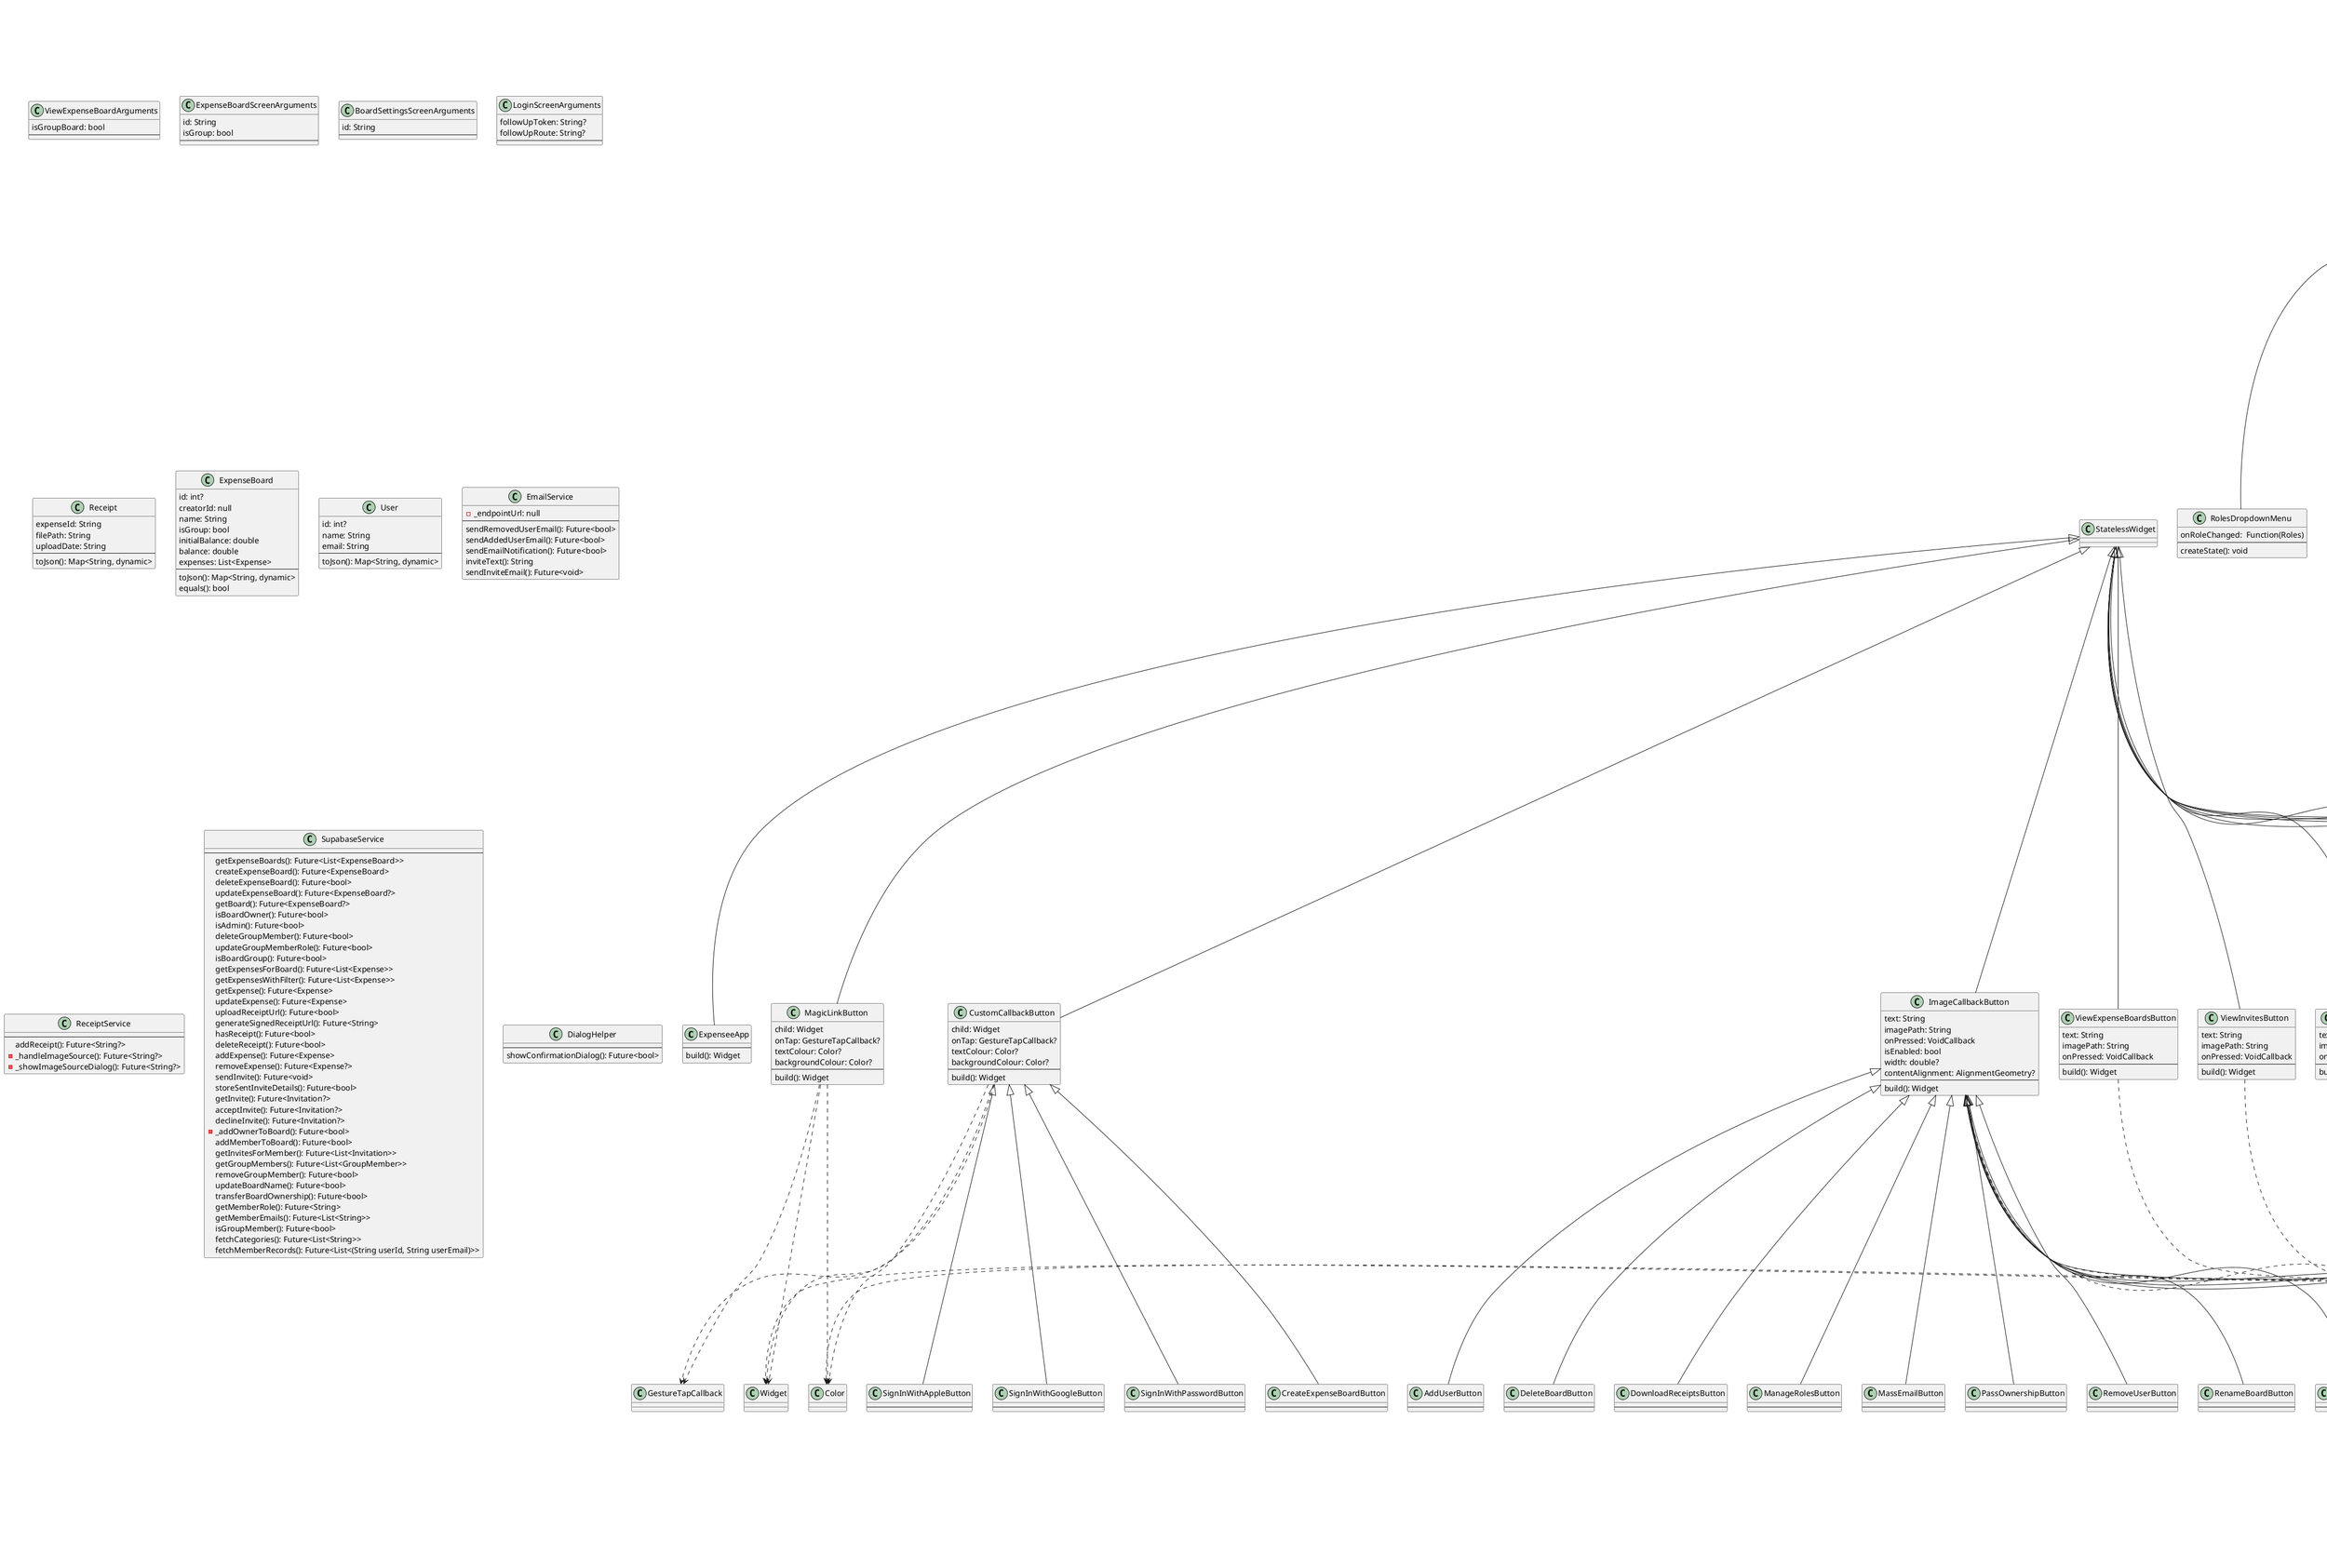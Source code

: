 @startuml
class ExpenseeApp {
---
build(): Widget
}
StatelessWidget <|-- ExpenseeApp
class ViewExpenseBoardArguments {
isGroupBoard: bool
---
}
class ExpenseBoardScreenArguments {
id: String
isGroup: bool
---
}
class BoardSettingsScreenArguments {
id: String
---
}
class ExpenseCreationSreenArguments {
expense: Expense
exists: bool
---
}
ExpenseCreationSreenArguments ..> Expense
class LoginScreenArguments {
followUpToken: String?
followUpRoute: String?
---
}
class BoardSettingsAppBar {
---
}
AppBar <|-- BoardSettingsAppBar
class CreateExpenseAppBar {
---
}
AppBar <|-- CreateExpenseAppBar
class HomeAppBar {
---
}
AppBar <|-- HomeAppBar
class IndividualExpenseBoardAppBar {
---
}
AppBar <|-- IndividualExpenseBoardAppBar
class ViewBoardsAppBar {
---
}
AppBar <|-- ViewBoardsAppBar
class MagicLinkButton {
child: Widget
onTap: GestureTapCallback?
textColour: Color?
backgroundColour: Color?
---
build(): Widget
}
StatelessWidget <|-- MagicLinkButton
MagicLinkButton ..> Widget
MagicLinkButton ..> GestureTapCallback
MagicLinkButton ..> Color
class SignInWithAppleButton {
---
}
CustomCallbackButton <|-- SignInWithAppleButton
class SignInWithGoogleButton {
---
}
CustomCallbackButton <|-- SignInWithGoogleButton
class SignInWithPasswordButton {
---
}
CustomCallbackButton <|-- SignInWithPasswordButton
class AddUserButton {
---
}
ImageCallbackButton <|-- AddUserButton
class DeleteBoardButton {
---
}
ImageCallbackButton <|-- DeleteBoardButton
class DownloadReceiptsButton {
---
}
ImageCallbackButton <|-- DownloadReceiptsButton
class ManageRolesButton {
---
}
ImageCallbackButton <|-- ManageRolesButton
class MassEmailButton {
---
}
ImageCallbackButton <|-- MassEmailButton
class PassOwnershipButton {
---
}
ImageCallbackButton <|-- PassOwnershipButton
class RemoveUserButton {
---
}
ImageCallbackButton <|-- RemoveUserButton
class RenameBoardButton {
---
}
ImageCallbackButton <|-- RenameBoardButton
class SearchButton {
---
}
ImageCallbackButton <|-- SearchButton
class CustomCallbackButton {
child: Widget
onTap: GestureTapCallback?
textColour: Color?
backgroundColour: Color?
---
build(): Widget
}
StatelessWidget <|-- CustomCallbackButton
CustomCallbackButton ..> Widget
CustomCallbackButton ..> GestureTapCallback
CustomCallbackButton ..> Color
class ImageCallbackButton {
text: String
imagePath: String
onPressed: VoidCallback
isEnabled: bool
width: double?
contentAlignment: AlignmentGeometry?
---
build(): Widget
}
StatelessWidget <|-- ImageCallbackButton
ImageCallbackButton ..> VoidCallback
ImageCallbackButton ..> AlignmentGeometry
class AddReceiptButton {
---
}
ImageCallbackButton <|-- AddReceiptButton
class DeleteReceiptButton {
---
}
ImageCallbackButton <|-- DeleteReceiptButton
class SaveExpenseButton {
---
}
ImageCallbackButton <|-- SaveExpenseButton
class ViewReceiptButton {
---
}
ImageCallbackButton <|-- ViewReceiptButton
class CreateExpenseBoardButton {
---
}
CustomCallbackButton <|-- CreateExpenseBoardButton
class ViewExpenseBoardsButton {
text: String
imagePath: String
onPressed: VoidCallback
---
build(): Widget
}
StatelessWidget <|-- ViewExpenseBoardsButton
ViewExpenseBoardsButton ..> VoidCallback
class ViewInvitesButton {
text: String
imagePath: String
onPressed: VoidCallback
---
build(): Widget
}
StatelessWidget <|-- ViewInvitesButton
ViewInvitesButton ..> VoidCallback
class AcceptInviteButton {
text: String
imagePath: String
onPressed: VoidCallback
---
build(): Widget
}
StatelessWidget <|-- AcceptInviteButton
AcceptInviteButton ..> VoidCallback
class DeclineInviteButton {
text: String
imagePath: String
onPressed: VoidCallback
---
build(): Widget
}
StatelessWidget <|-- DeclineInviteButton
DeclineInviteButton ..> VoidCallback
class CustomDateRangePicker {
onDateRangeSelected: DateRangeUpdateCallback
---
-_onSelectionChanged(): void
build(): Widget
}
StatelessWidget <|-- CustomDateRangePicker
CustomDateRangePicker ..> DateRangeUpdateCallback
class ConfirmationAlertDialog {
title: String
content: String
---
build(): Widget
}
StatelessWidget <|-- ConfirmationAlertDialog
class DefaultErrorDialog {
errorMessage: String
title: String
---
build(): Widget
}
StatelessWidget <|-- DefaultErrorDialog
class DefaultSuccessDialog {
successMessage: String
title: String
---
build(): Widget
}
StatelessWidget <|-- DefaultSuccessDialog
class RolesDropdownMenu {
onRoleChanged:  Function(Roles)
---
createState(): void
}
StatefulWidget <|-- RolesDropdownMenu
class _RolesDropdownMenuState {
rolesList: List<Roles>
selectedRole: Roles
---
build(): Widget
}
State <|-- _RolesDropdownMenuState
_RolesDropdownMenuState ..> Roles
class UserDropdownMenu {
onUserSelected:  Function(String)
isAdmin: bool
boardId: String
---
createState(): void
}
StatefulWidget <|-- UserDropdownMenu
class _UserDropdownMenuState {
-_memberListFuture: Future<List<GroupMember>>
selectedEmail: String?
---
initState(): void
build(): Widget
}
State <|-- _UserDropdownMenuState
_UserDropdownMenuState ..> Future
class ExpenseItem {
expense: Expense
---
createState(): State<StatefulWidget>
}
StatefulWidget <|-- ExpenseItem
ExpenseItem ..> Expense
class _ExpenseItemState {
---
build(): Widget
}
State <|-- _ExpenseItemState
class CreateExpenseBoardForm {
---
createState(): State<StatefulWidget>
}
StatefulWidget <|-- CreateExpenseBoardForm
class _CreateExpenseBoardFormState {
-_formKey: null
-_boardName: String
-_isGroup: bool
-_balance: String
---
-_submit(): void
build(): Widget
}
State <|-- _CreateExpenseBoardFormState
class CreateExpenseForm {
expense: Expense
exists: bool
onClose: VoidCallback
---
createState(): void
}
ExpenseItem <|-- CreateExpenseForm
CreateExpenseForm ..> Expense
CreateExpenseForm ..> VoidCallback
class _CreateExpenseFormState {
-_categoryController: TextEditingController
-_descriptionController: TextEditingController
-_amountController: TextEditingController
-_dateController: TextEditingController
hasReceipt: bool
repo: null
isSubmitted: bool
-_isFormValid: bool
---
initState(): void
-_checkReceipt(): Future<void>
-_validateForm(): void
-_showInvalidValueMessage(): void
-_showInvalidDateMessage(): void
dispose(): void
build(): Widget
-_renderButtons(): Widget
-_selectDate(): Future<void>
-_modifyExpense(): Future<Expense>
-_saveExpense(): Future<void>
-_addReceipt(): void
-_viewReceipt(): void
-_deleteReceipt(): Future<void>
-_saveReceiptToCameraRoll(): Future<void>
-_checkStoragePerms(): Future<bool>
-_confirmDeleteReceipt(): Future<bool>
}
State <|-- _CreateExpenseFormState
_CreateExpenseFormState ..> TextEditingController
class InviteUserForm {
boardId: String
role: String
---
createState(): State<StatefulWidget>
}
StatefulWidget <|-- InviteUserForm
class _InviteUserFormState {
-_formKey: null
-_selectedRole: Roles
-_userEmail: String
---
-_submit(): void
build(): Widget
buildForm(): Widget
}
State <|-- _InviteUserFormState
_InviteUserFormState ..> Roles
class ManageUserPermsForm {
boardId: String
---
createState(): State<StatefulWidget>
}
StatefulWidget <|-- ManageUserPermsForm
class _ManageUserPermsFormState {
-_formKey: null
-_selectedEmail: String
-_selectedRole: Roles
---
-_submit(): void
build(): Widget
-_buildForm(): Widget
-_changeUserRole(): Future<bool>
-_generateTableColumns(): List<DataColumn>
-_generateTableRows(): List<DataRow>
-_rolesItemBuilder(): List<PopupMenuEntry<Roles>>
-_tableRow(): Row
}
State <|-- _ManageUserPermsFormState
_ManageUserPermsFormState ..> Roles
class MassEmailForm {
boardId: String
---
createState(): void
}
StatefulWidget <|-- MassEmailForm
class _MassEmailFormState {
subjectController: TextEditingController
bodyController: TextEditingController
repo: null
isSubmitted: bool
isNameValid: bool
adminOnlyEmail: bool
---
initState(): void
-_showFailAlert(): void
-_showEmptyMailingListError(): void
-_showSuccessAlert(): void
dispose(): void
build(): Widget
-_sendEmails(): Future<void>
}
State <|-- _MassEmailFormState
_MassEmailFormState ..> TextEditingController
class RemoveUserForm {
boardId: String
role: String
---
createState(): State<StatefulWidget>
}
StatefulWidget <|-- RemoveUserForm
class _RemoveUserFormState {
-_formKey: null
selectedEmail: String
---
-_submit(): void
build(): Widget
-_buildForm(): Widget
-_fetchData(): Future<Map<String, dynamic>>
}
State <|-- _RemoveUserFormState
class RenameBoardForm {
boardId: String
---
createState(): void
}
StatefulWidget <|-- RenameBoardForm
class _RenameBoardFormState {
-_nameController: TextEditingController
repo: null
isSubmitted: bool
-_isNameValid: bool
---
initState(): void
-_validateForm(): void
-_showErrorDialog(): void
dispose(): void
build(): Widget
-_renameBoard(): Future<void>
}
State <|-- _RenameBoardFormState
_RenameBoardFormState ..> TextEditingController
class SearchForm {
boardId: String
onApplyFilter:  Function(ExpenseBoard)
---
createState(): void
}
StatefulWidget <|-- SearchForm
class _SearchFormState {
invertDates: bool
startDate: String
selectedDateText: String
boardCategories: List<String>
selectedCategories: List<String>
userIdToEmailRecords: List<(String userId, String userEmail)>
selectedUserIDs: List<String>
---
initState(): void
dispose(): void
-_loadData(): Future<void>
-_updateDateRange(): void
-_showDatePickerDialog(): void
-_buildTitle(): Widget
-_buildDateSelectionRow(): Widget
-_showCategoryPickerDialog(): void
-_buildCategorySelectionRow(): Widget
-_buildSearchButton(): Widget
-_getSelectedUserEmails(): List<String>
-_buildUserSelectionRow(): Widget
-_showUserPickerDialog(): void
-_buildInversionText(): String
-_buildInversionSelectionRow(): Widget
-_showInversionSelectionDialog(): void
-_fetchGroupMembers(): Future<void>
-_fetchCategories(): Future<void>
-_filterExpenses(): Future<void>
build(): Widget
}
State <|-- _SearchFormState
class TransferOwnershipForm {
boardId: String
role: String
---
createState(): State<StatefulWidget>
}
StatefulWidget <|-- TransferOwnershipForm
class _TransferOwnershipFormState {
-_formKey: null
selectedEmail: String
---
-_submit(): void
build(): Widget
buildForm(): Widget
}
State <|-- _TransferOwnershipFormState
class InvitationItem {
invitation: Invitation
---
createState(): State<StatefulWidget>
}
StatefulWidget <|-- InvitationItem
InvitationItem ..> Invitation
class _InvitationItemState {
---
-_getBoardName(): Future<String>
build(): Widget
}
State <|-- _InvitationItemState
class ExpenseBoardNavBar {
boardId: String
settings: VoidCallback
search: VoidCallback
role: String
---
createState(): void
}
StatefulWidget <|-- ExpenseBoardNavBar
ExpenseBoardNavBar ..> VoidCallback
class _ExpenseBoardNavBarState {
---
build(): Widget
-_updateState(): void
-_canAccessSettings(): bool
}
State <|-- _ExpenseBoardNavBarState
class ExpBoardSettingsNavBar {
boardId: String
exit: VoidCallback
---
createState(): void
}
StatefulWidget <|-- ExpBoardSettingsNavBar
ExpBoardSettingsNavBar ..> VoidCallback
class _ExpBoardSettingsNavBarState {
---
build(): Widget
-_updateState(): void
}
State <|-- _ExpBoardSettingsNavBarState
class DefaultBottomAppBar {
---
createState(): void
}
StatefulWidget <|-- DefaultBottomAppBar
class _DefaultBottomAppBarState {
---
build(): Widget
-_updateState(): void
}
State <|-- _DefaultBottomAppBarState
class ExpenseScreenNavBar {
boardId: String
exit: VoidCallback
---
createState(): void
}
StatefulWidget <|-- ExpenseScreenNavBar
ExpenseScreenNavBar ..> VoidCallback
class _ExpenseScreenNavBarState {
---
build(): Widget
-_updateState(): void
}
State <|-- _ExpenseScreenNavBarState
class AppInitializer {
---
createState(): void
}
StatefulWidget <|-- AppInitializer
class _AppInitializerState {
---
initState(): void
build(): Widget
}
State <|-- _AppInitializerState
class DateTimeConverter {
---
fromJson(): DateTime
toJson(): String
}
DateTimeConverter ..|> JsonConverter
class ExpenseDatesConverter {
---
fromJson(): HashMap<int, DateTime>
toJson(): List
}
ExpenseDatesConverter ..|> JsonConverter
class Expense {
id: int?
creatorId: String?
date: ExpenseDate
category: String
amount: double
balance: double
description: String?
receipts: List<Receipt>?
---
setId(): void
toJson(): Map<String, dynamic>
equals(): bool
setData(): void
setCategory(): void
setAmount(): void
-_setBalance(): void
setDescription(): void
uploadReceipt(): void
}
Expense ..> ExpenseDate
class Receipt {
expenseId: String
filePath: String
uploadDate: String
---
toJson(): Map<String, dynamic>
}
class ExpenseBoard {
id: int?
creatorId: null
name: String
isGroup: bool
initialBalance: double
balance: double
expenses: List<Expense>
---
toJson(): Map<String, dynamic>
equals(): bool
}
class GroupMember {
userId: String
boardId: String
role: Roles
email: String
---
toJson(): Map<String, dynamic>
-_roleFromJson(): Roles
-_roleToJson(): String
}
GroupMember ..> Roles
class Invitation {
invitationId: String
inviterId: String
invitedId: String
boardId: String
invitedEmail: String
status: String
token: String
role: Roles
---
toJson(): Map<String, dynamic>
}
Invitation ..> Roles
class User {
id: int?
name: String
email: String
---
toJson(): Map<String, dynamic>
}
class BoardProvider {
-_boards: List<ExpenseBoard>
-_repo: null
isLoading: bool
---
boards(): List<ExpenseBoard>
refreshBoards(): Future<List<ExpenseBoard>?>
createBoard(): Future<bool>
deletedBoard(): Future<bool>
leaveBoard(): Future<bool>
updateBoard(): Future<bool>
updateBoardWithExpense(): Future<ExpenseBoard?>
fetchBoardExpenses(): Future<ExpenseBoard?>
getBoardWithId(): Future<ExpenseBoard?>
refreshBoardBalance(): Future<ExpenseBoard?>
getBoardName(): Future<String>
getBoardBalance(): Future<double>
checkIfOwner(): Future<bool>
checkIfAdmin(): Future<bool>
updateBoardName(): Future<bool>
getMemberEmails(): Future<List<String>>
sendMassEmail(): Future<bool>
fetchCategories(): Future<List<String>>
fetchMemberRecords(): Future<List<(String userId, String userEmail)>>
applyFilter(): Future<ExpenseBoard?>
}
ChangeNotifier <|-- BoardProvider
class ExpenseProvider {
-_repo: null
isLoading: bool
-_expense: Expense
-_expenseList: List<Expense>
---
expense(): Expense
expenseList(): List<Expense>
refreshExpensesForBoard(): Future<List<Expense>>
refreshExpense(): Future<Expense>
addExpense(): Future<Expense>
removeExpense(): Future<Expense>
updateExpense(): Future<Expense>
isPartOfGroupBoard(): Future<bool>
addReceipt(): Future<String?>
uploadReceiptUrl(): Future<bool>
getReceiptForExpense(): Future<Image>
getReceiptUrlForExpense(): Future<String>
hasReceipt(): Future<bool>
deleteReceipt(): Future<bool>
getExpenseIdsForBoardWithDate(): Future<List<int>>
getExpenseIdsForBoard(): Future<List<int>>
}
ChangeNotifier <|-- ExpenseProvider
ExpenseProvider ..> Expense
class GroupMemberProvider {
-_repo: null
isLoading: bool
---
sendInvite(): Future<void>
getInvite(): Future<Invitation?>
acceptInvite(): Future<Invitation?>
declineInvite(): Future<Invitation?>
getInvites(): Future<List<Invitation>>
removeGroupMember(): Future<bool>
getGroupMembers(): Future<List<GroupMember>>
updateRole(): Future<bool>
transferOwnership(): Future<bool>
getMemberRole(): Future<String>
notifyUserRemoval(): Future<void>
notifyUserAdded(): Future<void>
isGroupMember(): Future<bool>
}
ChangeNotifier <|-- GroupMemberProvider
class BoardRepository {
-_userId: null
-_service: null
-_emailService: null
---
refreshExpenseBoards(): Future<List<ExpenseBoard>>
addExpenseBoard(): Future<ExpenseBoard>
removeExpenseBoard(): Future<bool>
updateExpenseBoard(): Future<ExpenseBoard?>
leaveBoard(): Future<bool>
getBoard(): Future<ExpenseBoard?>
getExpense(): Future<Expense?>
getExpenses(): Future<List<Expense>>
isOwner(): Future<bool>
isAdmin(): Future<bool>
updateName(): Future<bool>
getMemberEmails(): Future<List<String>>
sendMassEmail(): Future<bool>
fetchCategories(): Future<List<String>>
fetchMemberRecords(): Future<List<(String userId, String userEmail)>>
getExpensesWithFilter(): Future<List<Expense>>
}
BoardRepository ..|> BoardRepositoryInterface
class ExpenseRepository {
-_service: null
-_receiptService: null
---
refreshExpense(): Future<Expense>
addExpense(): Future<Expense>
removeExpense(): Future<Expense?>
updateExpense(): Future<Expense>
refreshExpensesForBoard(): Future<List<Expense>>
isPartOfGroup(): Future<bool>
addReceipt(): Future<String?>
uploadReceiptUrl(): Future<bool>
getReceiptForExpense(): Future<String>
hasReceipt(): Future<bool>
deleteReceipt(): Future<bool>
}
ExpenseRepository ..|> ExpenseRepositoryInterface
class GroupMemberRepository {
-_service: null
-_emailService: null
---
inviteMemberToBoard(): Future<bool>
removeMemberFromBoard(): Future<bool>
getInvitationDetails(): Future<Invitation?>
acceptInvite(): Future<Invitation?>
declineInvite(): Future<Invitation?>
getInvites(): Future<List<Invitation>>
getMembers(): Future<List<GroupMember>>
updateRole(): Future<bool>
transferOwnership(): Future<bool>
getMemberRole(): Future<String>
notifyAdminsOfRemovedUser(): Future<void>
notifyAdminsOfAddedUser(): Future<void>
isGroupMember(): Future<bool>
}
GroupMemberRepository ..|> GroupMemberRepositoryInterface
abstract class BoardRepositoryInterface {
---
refreshExpenseBoards(): Future<List<ExpenseBoard>>
addExpenseBoard(): Future<ExpenseBoard>
removeExpenseBoard(): Future<bool>
updateExpenseBoard(): Future<ExpenseBoard?>
}
abstract class ExpenseRepositoryInterface {
---
refreshExpense(): Future<Expense>
updateExpense(): Future<Expense>
addExpense(): Future<Expense>
removeExpense(): Future<Expense?>
refreshExpensesForBoard(): Future<List<Expense>>
isPartOfGroup(): Future<bool>
}
abstract class GroupMemberRepositoryInterface {
---
inviteMemberToBoard(): Future<void>
removeMemberFromBoard(): Future<bool>
updateRole(): Future<bool>
}
class BoardCreationScreen {
routeName: null
---
createState(): State<StatefulWidget>
}
StatefulWidget <|-- BoardCreationScreen
class _BoardCreationScreenState {
---
build(): Widget
}
State <|-- _BoardCreationScreenState
class BoardSearchScreen {
routeName: null
boardId: String
isGroup: bool
onApplyFilter:  Function(ExpenseBoard)
---
createState(): void
}
StatefulWidget <|-- BoardSearchScreen
class _BoardSearchScreenState {
---
build(): Widget
}
State <|-- _BoardSearchScreenState
class BoardSettingsScreen {
routeName: null
id: String
role: String
boardId: String
isGroup: bool
---
createState(): void
}
StatefulWidget <|-- BoardSettingsScreen
class _BoardSettingsScreenState {
inviteUsers: bool
---
build(): Widget
-_buildSoloButtonList(): List<Widget>
-_buildGroupButtonList(): List<Widget>
-_navigateToInviteUserScreen(): void
-_navigateToRemoveUserScreen(): void
-_navigateToRoleManagementScreen(): void
-_navigateToNamingScreen(): void
-_navigateToOwnershipTransfer(): void
-_navigateToMassEmailScreen(): void
-_confirmAndDeleteBoard(): Future<void>
-_checkIfOwner(): bool
-_downloadAllReceipts(): Future<void>
-_checkStoragePerms(): Future<bool>
}
State <|-- _BoardSettingsScreenState
class ExpenseBoardScreen {
routeName: null
boardId: String
---
createState(): State<StatefulWidget>
}
StatefulWidget <|-- ExpenseBoardScreen
class _ExpenseBoardScreenState {
expenses: List<ExpenseItem>
-_refreshIndicatorKey: GlobalKey<RefreshIndicatorState>
loading: bool
repo: null
isGroupBoard: bool
boardName: String
actionList: List<Widget>
memberRole: String
displayBoard: bool
editingExpense: Expense?
displaySettings: bool
displaySearchFilters: bool
filtersApplied: bool
---
initState(): void
onFinishEditing(): void
onExitExpenseView(): void
-_onOpenSettings(): void
-_onOpenSearch(): void
-_onApplySearchFilter(): void
-_onExitSettings(): void
-_setDefaultSettings(): void
updateExpenses(): void
build(): Widget
-_buildAppBar(): AppBar
-_buildNavBar(): Widget
-_buildExpenseCreationScreen(): Widget
-_buildExpenseSearchScreen(): Widget
-_buildAlternativeContent(): Widget
-_buildMainContent(): Widget
dispose(): void
-_renderProgressBar(): Widget
-_isPartOfGroup(): Future<bool>
-_renderListView(): Widget
-_listViewItemBuilder(): Widget
-_canEditExpense(): Future<bool>
-_renderExpenseView(): Widget
-_deleteExpenseFromBoard(): Future<bool>
-_fetchMemberRole(): Future<void>
-_fetchExpenses(): Future<void>
-_refreshExpenses(): Future<void>
-_loadData(): Future<void>
-_generateBlankExpense(): Future<Expense>
-_navigateToEditAndRefresh(): Future<void>
-_navigateToCreationAndRefresh(): Future<void>
-_getBoardName(): Future<void>
-_getAppbarActions(): Future<void>
}
State <|-- _ExpenseBoardScreenState
_ExpenseBoardScreenState ..> GlobalKey
_ExpenseBoardScreenState ..> Expense
class SelectExpenseBoardsScreen {
routeName: null
isGroupBoardScreen: bool
---
createState(): State<StatefulWidget>
}
StatefulWidget <|-- SelectExpenseBoardsScreen
class _SelectExpenseBoardsScreenState {
boards: List<ExpenseBoard>
---
initState(): void
-_fetchBoards(): void
build(): Widget
-_navigateToExpenseBoard(): void
-_buildBoardItem(): Widget
-_buildBoardListView(): Widget
-_navigateToCreationAndRefresh(): Future<void>
-_leaveExpenseBoard(): Future<bool>
-_promptLeavingBoard(): Future<bool>
}
State <|-- _SelectExpenseBoardsScreenState
class ExpenseCreationScreen {
routeName: null
expense: Expense
boardId: int
exists: bool
onClose: VoidCallback
---
createState(): void
}
StatefulWidget <|-- ExpenseCreationScreen
ExpenseCreationScreen ..> Expense
ExpenseCreationScreen ..> VoidCallback
class _ExpenseCreationScreenState {
---
build(): Widget
}
State <|-- _ExpenseCreationScreenState
class Home {
routeName: null
---
createState(): void
}
StatefulWidget <|-- Home
class _HomeState {
-_usernameController: null
-_websiteController: null
---
dispose(): void
-_navigateToSoloBoards(): void
-_navigateToGroupBoards(): void
-_navigateToInviteManagement(): void
build(): Widget
-_buildHomePageOptions(): Widget
}
State <|-- _HomeState
class SignOutButton {
child: Widget
onTap: Future<void> Function()?
textColour: Color?
backgroundColour: Color?
---
build(): Widget
}
StatelessWidget <|-- SignOutButton
SignOutButton ..> Widget
SignOutButton ..> Color
class InviteManagementScreen {
routeName: null
email: String
status: String
---
createState(): State<StatefulWidget>
}
StatefulWidget <|-- InviteManagementScreen
class _InviteManagementScreenState {
invites: List<(InvitationItem invite, String boardName, String role)>
loading: bool
---
initState(): void
dispose(): void
build(): Widget
-_fetchPendingInvites(): Future<List<(InvitationItem invitation, String boardName, String role)>>
-_fetchDeclinedInvites(): Future<List<(InvitationItem invitation, String boardName, String role)>>
-_fetchAcceptedInvites(): Future<List<(InvitationItem invitation, String boardName, String role)>>
-_renderProgressBar(): Widget
-_buildInvitesScreen(): Widget
-_renderListView(): Widget
-_listViewItemBuilder(): Widget
-_renderInviteView(): Widget
-_acceptInvite(): Future<void>
-_declineInvite(): Future<void>
-_loadData(): Future<void>
}
State <|-- _InviteManagementScreenState
class InvitationScreen {
invitationToken: String
---
createState(): void
}
StatefulWidget <|-- InvitationScreen
class _InvitationScreenState {
-_invitation: Invitation?
-_isLoading: bool
---
initState(): void
fetchInvitationDetails(): Future<void>
acceptInvitation(): void
declineInvitation(): void
build(): Widget
}
State <|-- _InvitationScreenState
_InvitationScreenState ..> Invitation
class Login {
routeName: String
followUpToken: String?
followUpRoute: String?
---
createState(): void
signOut(): Future<void>
}
StatefulWidget <|-- Login
class _LoginState {
-_isLoading: bool
-_redirecting: bool
-_appBarTitle: null
authCallback: null
-_emailController: TextEditingController
-_passwordController: TextEditingController
-_authStateSubscription: StreamSubscription<AuthState>
---
-_signInWithMagicLink(): Future<void>
-_signInWithPassword(): Future<void>
-_signInWithGoogle(): Future<void>
-_navigateToSignUp(): Future<void>
initState(): void
dispose(): void
displaySignInSuccess(): void
build(): Widget
}
State <|-- _LoginState
_LoginState ..> TextEditingController
class SignUp {
routeName: String
---
createState(): void
signOut(): Future<void>
}
StatefulWidget <|-- SignUp
class _SignUpState {
-_appBarTitle: null
authCallback: null
-_emailController: TextEditingController
-_passwordController: TextEditingController
---
-_emailSignUp(): Future<void>
initState(): void
dispose(): void
build(): Widget
}
State <|-- _SignUpState
_SignUpState ..> TextEditingController
class Splash {
routeName: String
---
createState(): void
}
StatefulWidget <|-- Splash
class _SplashState {
---
initState(): void
-_redirect(): Future<void>
build(): Widget
}
State <|-- _SplashState
class DeepLinkHandler {
-_instance: DeepLinkHandler
-_sub: StreamSubscription?
---
initDeepLinkListener(): void
-_handleLink(): void
dispose(): void
}
DeepLinkHandler ..> DeepLinkHandler
class EmailService {
-_endpointUrl: null
---
sendRemovedUserEmail(): Future<bool>
sendAddedUserEmail(): Future<bool>
sendEmailNotification(): Future<bool>
inviteText(): String
sendInviteEmail(): Future<void>
}
class ReceiptService {
---
addReceipt(): Future<String?>
-_handleImageSource(): Future<String?>
-_showImageSourceDialog(): Future<String?>
}
class SupabaseService {
---
getExpenseBoards(): Future<List<ExpenseBoard>>
createExpenseBoard(): Future<ExpenseBoard>
deleteExpenseBoard(): Future<bool>
updateExpenseBoard(): Future<ExpenseBoard?>
getBoard(): Future<ExpenseBoard?>
isBoardOwner(): Future<bool>
isAdmin(): Future<bool>
deleteGroupMember(): Future<bool>
updateGroupMemberRole(): Future<bool>
isBoardGroup(): Future<bool>
getExpensesForBoard(): Future<List<Expense>>
getExpensesWithFilter(): Future<List<Expense>>
getExpense(): Future<Expense>
updateExpense(): Future<Expense>
uploadReceiptUrl(): Future<bool>
generateSignedReceiptUrl(): Future<String>
hasReceipt(): Future<bool>
deleteReceipt(): Future<bool>
addExpense(): Future<Expense>
removeExpense(): Future<Expense?>
sendInvite(): Future<void>
storeSentInviteDetails(): Future<bool>
getInvite(): Future<Invitation?>
acceptInvite(): Future<Invitation?>
declineInvite(): Future<Invitation?>
-_addOwnerToBoard(): Future<bool>
addMemberToBoard(): Future<bool>
getInvitesForMember(): Future<List<Invitation>>
getGroupMembers(): Future<List<GroupMember>>
removeGroupMember(): Future<bool>
updateBoardName(): Future<bool>
transferBoardOwnership(): Future<bool>
getMemberRole(): Future<String>
getMemberEmails(): Future<List<String>>
isGroupMember(): Future<bool>
fetchCategories(): Future<List<String>>
fetchMemberRecords(): Future<List<(String userId, String userEmail)>>
}
class DialogHelper {
---
showConfirmationDialog(): Future<bool>
}
@enduml